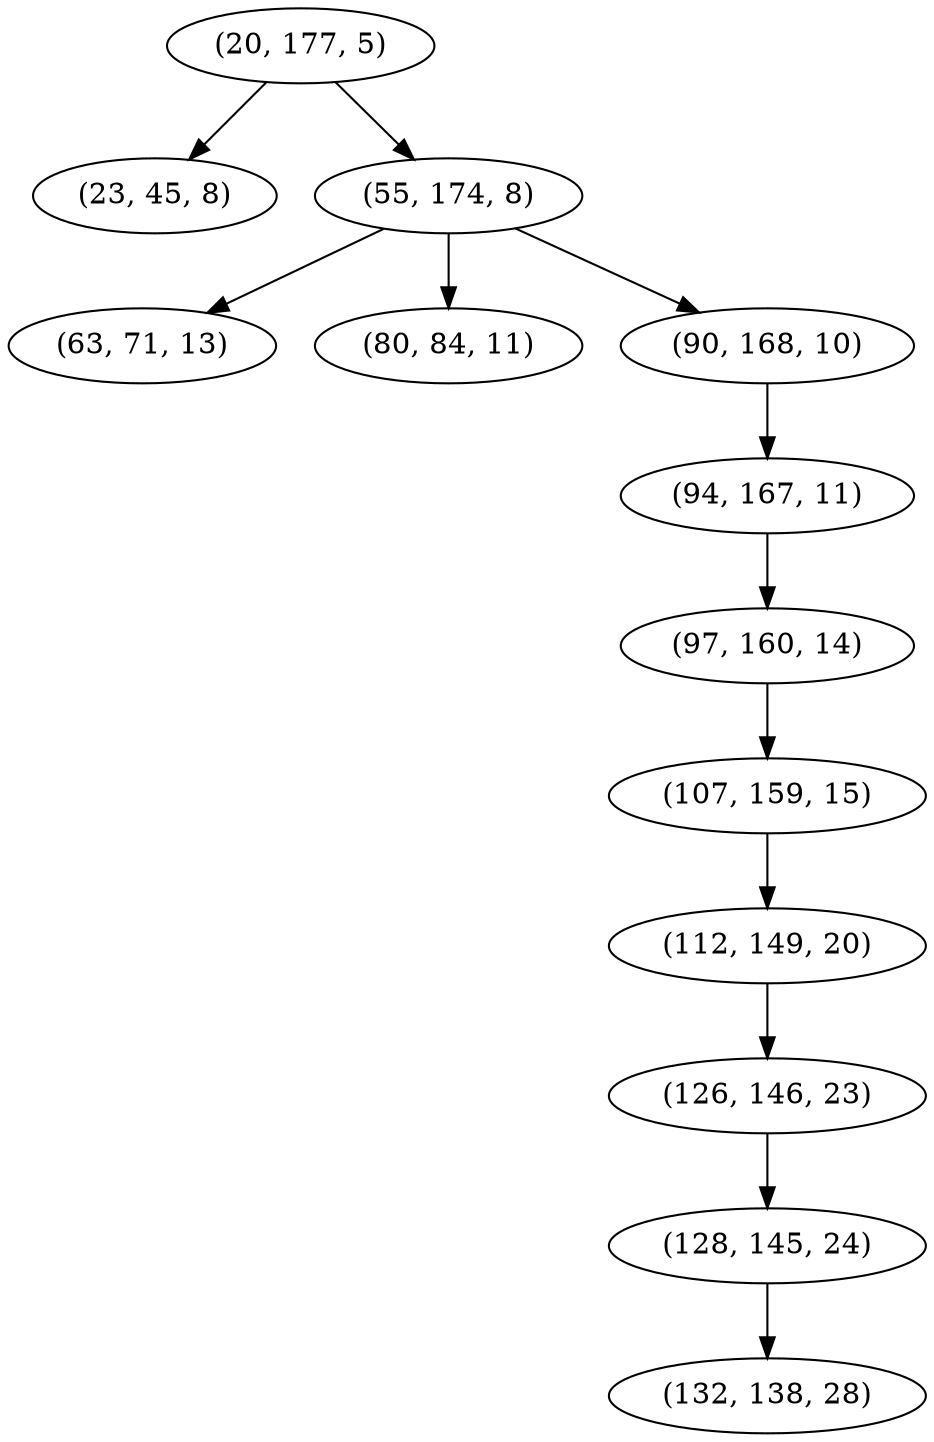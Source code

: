 digraph tree {
    "(20, 177, 5)";
    "(23, 45, 8)";
    "(55, 174, 8)";
    "(63, 71, 13)";
    "(80, 84, 11)";
    "(90, 168, 10)";
    "(94, 167, 11)";
    "(97, 160, 14)";
    "(107, 159, 15)";
    "(112, 149, 20)";
    "(126, 146, 23)";
    "(128, 145, 24)";
    "(132, 138, 28)";
    "(20, 177, 5)" -> "(23, 45, 8)";
    "(20, 177, 5)" -> "(55, 174, 8)";
    "(55, 174, 8)" -> "(63, 71, 13)";
    "(55, 174, 8)" -> "(80, 84, 11)";
    "(55, 174, 8)" -> "(90, 168, 10)";
    "(90, 168, 10)" -> "(94, 167, 11)";
    "(94, 167, 11)" -> "(97, 160, 14)";
    "(97, 160, 14)" -> "(107, 159, 15)";
    "(107, 159, 15)" -> "(112, 149, 20)";
    "(112, 149, 20)" -> "(126, 146, 23)";
    "(126, 146, 23)" -> "(128, 145, 24)";
    "(128, 145, 24)" -> "(132, 138, 28)";
}
